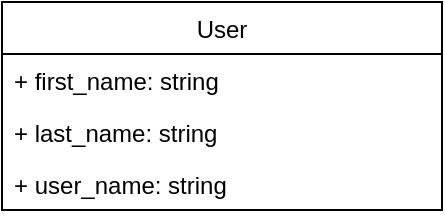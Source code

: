 <mxfile version="20.3.0" type="device"><diagram id="EiIHu-13t_XHZsIGbBj1" name="Page-1"><mxGraphModel dx="1102" dy="695" grid="1" gridSize="10" guides="1" tooltips="1" connect="1" arrows="1" fold="1" page="1" pageScale="1" pageWidth="850" pageHeight="1100" math="0" shadow="0"><root><mxCell id="0"/><mxCell id="1" parent="0"/><mxCell id="0WaiQ5m7Yaj_uIPDgPQU-1" value="User" style="swimlane;fontStyle=0;childLayout=stackLayout;horizontal=1;startSize=26;fillColor=none;horizontalStack=0;resizeParent=1;resizeParentMax=0;resizeLast=0;collapsible=1;marginBottom=0;" parent="1" vertex="1"><mxGeometry x="270" y="210" width="220" height="104" as="geometry"/></mxCell><mxCell id="0WaiQ5m7Yaj_uIPDgPQU-2" value="+ first_name: string" style="text;strokeColor=none;fillColor=none;align=left;verticalAlign=top;spacingLeft=4;spacingRight=4;overflow=hidden;rotatable=0;points=[[0,0.5],[1,0.5]];portConstraint=eastwest;" parent="0WaiQ5m7Yaj_uIPDgPQU-1" vertex="1"><mxGeometry y="26" width="220" height="26" as="geometry"/></mxCell><mxCell id="0WaiQ5m7Yaj_uIPDgPQU-3" value="+ last_name: string" style="text;strokeColor=none;fillColor=none;align=left;verticalAlign=top;spacingLeft=4;spacingRight=4;overflow=hidden;rotatable=0;points=[[0,0.5],[1,0.5]];portConstraint=eastwest;" parent="0WaiQ5m7Yaj_uIPDgPQU-1" vertex="1"><mxGeometry y="52" width="220" height="26" as="geometry"/></mxCell><mxCell id="0WaiQ5m7Yaj_uIPDgPQU-4" value="+ user_name: string" style="text;strokeColor=none;fillColor=none;align=left;verticalAlign=top;spacingLeft=4;spacingRight=4;overflow=hidden;rotatable=0;points=[[0,0.5],[1,0.5]];portConstraint=eastwest;" parent="0WaiQ5m7Yaj_uIPDgPQU-1" vertex="1"><mxGeometry y="78" width="220" height="26" as="geometry"/></mxCell></root></mxGraphModel></diagram></mxfile>